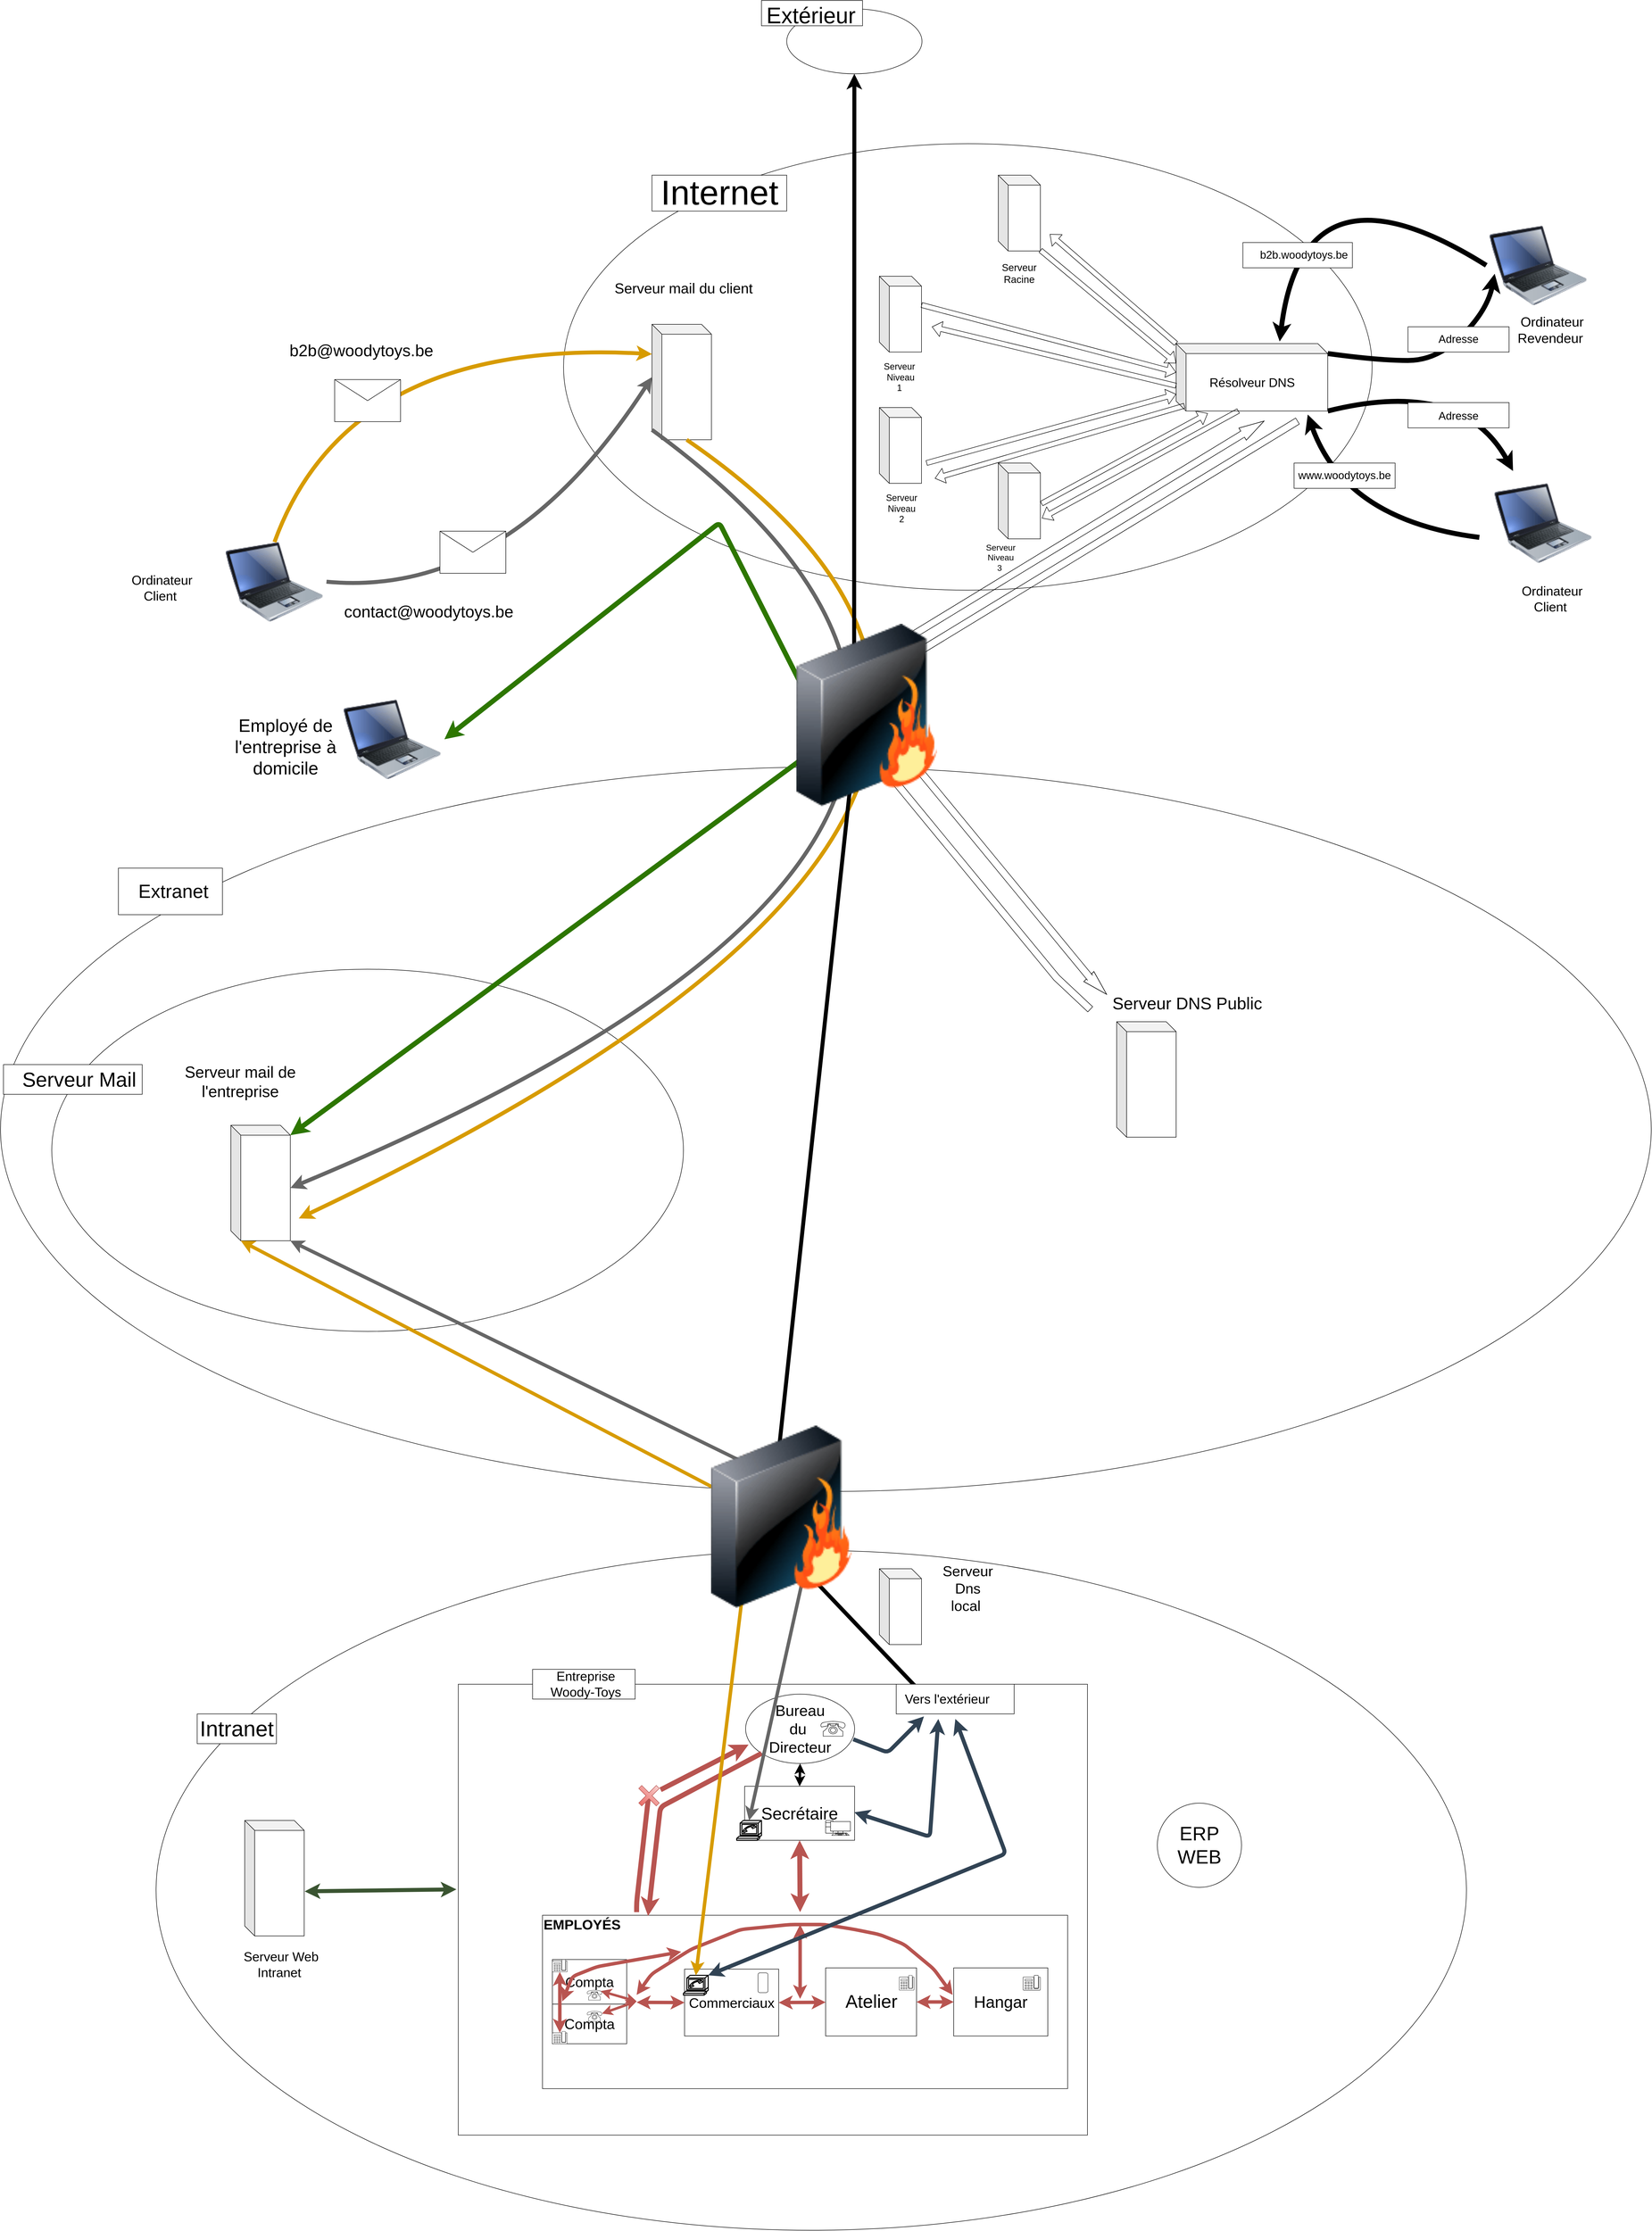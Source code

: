<mxfile version="14.4.4" type="github">
  <diagram name="Page-1" id="80d4a630-b321-0f5e-ff81-c5a36ef4752d">
    <mxGraphModel dx="5496" dy="5628" grid="1" gridSize="17" guides="1" tooltips="1" connect="1" arrows="1" fold="1" page="1" pageScale="1" pageWidth="1100" pageHeight="850" math="0" shadow="0">
      <root>
        <mxCell id="0" />
        <mxCell id="1" parent="0" />
        <mxCell id="dPndn5x-7IHW9XEnxx4q-168" value="" style="ellipse;whiteSpace=wrap;html=1;rounded=0;sketch=0;" vertex="1" parent="1">
          <mxGeometry x="1037" y="-3281" width="273" height="131" as="geometry" />
        </mxCell>
        <mxCell id="dPndn5x-7IHW9XEnxx4q-171" value="" style="rounded=0;whiteSpace=wrap;html=1;sketch=0;" vertex="1" parent="1">
          <mxGeometry x="986" y="-3298" width="204" height="51" as="geometry" />
        </mxCell>
        <mxCell id="dPndn5x-7IHW9XEnxx4q-120" value="" style="ellipse;whiteSpace=wrap;html=1;rounded=0;sketch=0;" vertex="1" parent="1">
          <mxGeometry x="586.5" y="-3009" width="1632" height="901" as="geometry" />
        </mxCell>
        <mxCell id="dPndn5x-7IHW9XEnxx4q-157" value="" style="rounded=0;whiteSpace=wrap;html=1;sketch=0;" vertex="1" parent="1">
          <mxGeometry x="765" y="-2945.5" width="272" height="72.5" as="geometry" />
        </mxCell>
        <mxCell id="dPndn5x-7IHW9XEnxx4q-134" value="" style="ellipse;whiteSpace=wrap;html=1;rounded=0;sketch=0;" vertex="1" parent="1">
          <mxGeometry x="-550" y="-1751" width="3332" height="1462" as="geometry" />
        </mxCell>
        <mxCell id="24l3vRYm9YXjc25Ay6zQ-80" value="" style="ellipse;whiteSpace=wrap;html=1;" parent="1" vertex="1">
          <mxGeometry x="-236" y="-170" width="2645" height="1372" as="geometry" />
        </mxCell>
        <mxCell id="dPndn5x-7IHW9XEnxx4q-110" value="" style="ellipse;whiteSpace=wrap;html=1;rounded=0;sketch=0;" vertex="1" parent="1">
          <mxGeometry x="-446.5" y="-1343" width="1275" height="731" as="geometry" />
        </mxCell>
        <mxCell id="dPndn5x-7IHW9XEnxx4q-6" value="" style="rounded=0;whiteSpace=wrap;html=1;" vertex="1" parent="1">
          <mxGeometry x="374" y="100" width="1270" height="910" as="geometry" />
        </mxCell>
        <mxCell id="24l3vRYm9YXjc25Ay6zQ-81" value="&lt;font style=&quot;font-size: 31px&quot;&gt;Bureau&lt;br&gt;du&amp;nbsp;&lt;br&gt;Directeur&lt;br&gt;&lt;/font&gt;" style="ellipse;whiteSpace=wrap;html=1;" parent="1" vertex="1">
          <mxGeometry x="954" y="120" width="220" height="140" as="geometry" />
        </mxCell>
        <mxCell id="24l3vRYm9YXjc25Ay6zQ-82" value="&lt;font style=&quot;font-size: 34px&quot;&gt;Secrétaire&lt;/font&gt;" style="rounded=0;whiteSpace=wrap;html=1;" parent="1" vertex="1">
          <mxGeometry x="952" y="306" width="222" height="109" as="geometry" />
        </mxCell>
        <mxCell id="24l3vRYm9YXjc25Ay6zQ-83" value="" style="verticalAlign=top;verticalLabelPosition=bottom;labelPosition=center;align=center;html=1;outlineConnect=0;gradientDirection=north;strokeWidth=2;shape=mxgraph.networks.pc;" parent="1" vertex="1">
          <mxGeometry x="1115.5" y="375" width="50" height="30" as="geometry" />
        </mxCell>
        <mxCell id="24l3vRYm9YXjc25Ay6zQ-84" value="" style="shape=mxgraph.cisco.modems_and_phones.softphone;html=1;pointerEvents=1;dashed=0;strokeWidth=2;verticalLabelPosition=bottom;verticalAlign=top;align=center;outlineConnect=0;" parent="1" vertex="1">
          <mxGeometry x="936" y="375" width="50" height="40" as="geometry" />
        </mxCell>
        <mxCell id="24l3vRYm9YXjc25Ay6zQ-85" value="" style="verticalAlign=top;verticalLabelPosition=bottom;labelPosition=center;align=center;html=1;outlineConnect=0;gradientDirection=north;strokeWidth=2;shape=mxgraph.networks.phone_1;" parent="1" vertex="1">
          <mxGeometry x="1105.5" y="175" width="50" height="30" as="geometry" />
        </mxCell>
        <mxCell id="24l3vRYm9YXjc25Ay6zQ-86" value="" style="endArrow=classic;startArrow=classic;html=1;entryX=0.5;entryY=1;entryDx=0;entryDy=0;exitX=0.5;exitY=0;exitDx=0;exitDy=0;strokeWidth=5;" parent="1" source="24l3vRYm9YXjc25Ay6zQ-82" target="24l3vRYm9YXjc25Ay6zQ-81" edge="1">
          <mxGeometry width="50" height="50" relative="1" as="geometry">
            <mxPoint x="1020.75" y="315" as="sourcePoint" />
            <mxPoint x="1070.75" y="265" as="targetPoint" />
          </mxGeometry>
        </mxCell>
        <mxCell id="24l3vRYm9YXjc25Ay6zQ-87" value="" style="rounded=0;whiteSpace=wrap;html=1;" parent="1" vertex="1">
          <mxGeometry x="544" y="566.25" width="1060" height="350" as="geometry" />
        </mxCell>
        <mxCell id="24l3vRYm9YXjc25Ay6zQ-88" value="&lt;font style=&quot;font-size: 28px&quot;&gt;Compta&lt;/font&gt;" style="rounded=0;whiteSpace=wrap;html=1;" parent="1" vertex="1">
          <mxGeometry x="564" y="655.63" width="150" height="90" as="geometry" />
        </mxCell>
        <mxCell id="24l3vRYm9YXjc25Ay6zQ-89" value="&lt;font style=&quot;font-size: 29px&quot;&gt;Compta&lt;/font&gt;" style="rounded=0;whiteSpace=wrap;html=1;" parent="1" vertex="1">
          <mxGeometry x="564" y="745.63" width="150" height="80" as="geometry" />
        </mxCell>
        <mxCell id="24l3vRYm9YXjc25Ay6zQ-90" value="&lt;font style=&quot;font-size: 28px&quot;&gt;Commerciaux&lt;/font&gt;" style="rounded=0;whiteSpace=wrap;html=1;" parent="1" vertex="1">
          <mxGeometry x="830.75" y="675" width="190" height="135" as="geometry" />
        </mxCell>
        <mxCell id="24l3vRYm9YXjc25Ay6zQ-91" value="" style="verticalAlign=top;verticalLabelPosition=bottom;labelPosition=center;align=center;html=1;outlineConnect=0;gradientDirection=north;strokeWidth=2;shape=mxgraph.networks.mobile;" parent="1" vertex="1">
          <mxGeometry x="979" y="682.5" width="20" height="40" as="geometry" />
        </mxCell>
        <mxCell id="24l3vRYm9YXjc25Ay6zQ-92" value="" style="verticalAlign=top;verticalLabelPosition=bottom;labelPosition=center;align=center;html=1;outlineConnect=0;gradientDirection=north;strokeWidth=2;shape=mxgraph.networks.phone_2;" parent="1" vertex="1">
          <mxGeometry x="564" y="800.63" width="30" height="25" as="geometry" />
        </mxCell>
        <mxCell id="24l3vRYm9YXjc25Ay6zQ-93" value="" style="verticalAlign=top;verticalLabelPosition=bottom;labelPosition=center;align=center;html=1;outlineConnect=0;gradientDirection=north;strokeWidth=2;shape=mxgraph.networks.phone_2;" parent="1" vertex="1">
          <mxGeometry x="564" y="655.63" width="30" height="25" as="geometry" />
        </mxCell>
        <mxCell id="24l3vRYm9YXjc25Ay6zQ-94" value="" style="verticalAlign=top;verticalLabelPosition=bottom;labelPosition=center;align=center;html=1;outlineConnect=0;gradientDirection=north;strokeWidth=2;shape=mxgraph.networks.phone_1;" parent="1" vertex="1">
          <mxGeometry x="634" y="760" width="30" height="20" as="geometry" />
        </mxCell>
        <mxCell id="24l3vRYm9YXjc25Ay6zQ-95" value="" style="verticalAlign=top;verticalLabelPosition=bottom;labelPosition=center;align=center;html=1;outlineConnect=0;gradientDirection=north;strokeWidth=2;shape=mxgraph.networks.phone_1;" parent="1" vertex="1">
          <mxGeometry x="634" y="717.5" width="30" height="20" as="geometry" />
        </mxCell>
        <mxCell id="24l3vRYm9YXjc25Ay6zQ-96" value="&lt;font style=&quot;font-size: 37px&quot;&gt;Atelier&lt;/font&gt;" style="rounded=0;whiteSpace=wrap;html=1;" parent="1" vertex="1">
          <mxGeometry x="1115.5" y="672.5" width="183.5" height="137.5" as="geometry" />
        </mxCell>
        <mxCell id="24l3vRYm9YXjc25Ay6zQ-97" value="" style="verticalAlign=top;verticalLabelPosition=bottom;labelPosition=center;align=center;html=1;outlineConnect=0;gradientDirection=north;strokeWidth=2;shape=mxgraph.networks.phone_2;" parent="1" vertex="1">
          <mxGeometry x="1264" y="687.5" width="30" height="30" as="geometry" />
        </mxCell>
        <mxCell id="24l3vRYm9YXjc25Ay6zQ-98" value="&lt;font style=&quot;font-size: 33px&quot;&gt;Hangar&lt;/font&gt;" style="rounded=0;whiteSpace=wrap;html=1;" parent="1" vertex="1">
          <mxGeometry x="1374" y="672.5" width="190" height="137.5" as="geometry" />
        </mxCell>
        <mxCell id="24l3vRYm9YXjc25Ay6zQ-99" value="" style="verticalAlign=top;verticalLabelPosition=bottom;labelPosition=center;align=center;html=1;outlineConnect=0;gradientDirection=north;strokeWidth=2;shape=mxgraph.networks.phone_2;" parent="1" vertex="1">
          <mxGeometry x="1514" y="687.5" width="35" height="30" as="geometry" />
        </mxCell>
        <mxCell id="24l3vRYm9YXjc25Ay6zQ-100" value="&lt;font style=&quot;font-size: 28px&quot;&gt;&lt;b&gt;EMPLOYÉS&lt;/b&gt;&lt;/font&gt;" style="text;html=1;strokeColor=none;fillColor=none;align=center;verticalAlign=middle;whiteSpace=wrap;rounded=0;" parent="1" vertex="1">
          <mxGeometry x="604" y="575" width="40" height="20" as="geometry" />
        </mxCell>
        <mxCell id="24l3vRYm9YXjc25Ay6zQ-102" value="" style="endArrow=classic;startArrow=classic;html=1;strokeWidth=7;gradientColor=#ea6b66;fillColor=#f8cecc;strokeColor=#b85450;" parent="1" target="24l3vRYm9YXjc25Ay6zQ-96" edge="1">
          <mxGeometry width="50" height="50" relative="1" as="geometry">
            <mxPoint x="1020.75" y="742.5" as="sourcePoint" />
            <mxPoint x="1070.75" y="692.5" as="targetPoint" />
          </mxGeometry>
        </mxCell>
        <mxCell id="24l3vRYm9YXjc25Ay6zQ-103" value="" style="endArrow=classic;startArrow=classic;html=1;entryX=-0.011;entryY=0.396;entryDx=0;entryDy=0;entryPerimeter=0;strokeWidth=7;gradientColor=#ea6b66;fillColor=#f8cecc;strokeColor=#b85450;" parent="1" target="24l3vRYm9YXjc25Ay6zQ-98" edge="1">
          <mxGeometry width="50" height="50" relative="1" as="geometry">
            <mxPoint x="734" y="727" as="sourcePoint" />
            <mxPoint x="1144" y="565" as="targetPoint" />
            <Array as="points">
              <mxPoint x="764" y="685" />
              <mxPoint x="844" y="635" />
              <mxPoint x="944" y="595" />
              <mxPoint x="1044" y="585" />
              <mxPoint x="1114" y="585" />
              <mxPoint x="1174" y="595" />
              <mxPoint x="1224" y="605" />
              <mxPoint x="1274" y="625" />
              <mxPoint x="1334" y="675" />
            </Array>
          </mxGeometry>
        </mxCell>
        <mxCell id="24l3vRYm9YXjc25Ay6zQ-104" value="" style="endArrow=classic;startArrow=classic;html=1;exitX=1;exitY=0.5;exitDx=0;exitDy=0;entryX=0;entryY=0.5;entryDx=0;entryDy=0;strokeWidth=7;gradientColor=#ea6b66;fillColor=#f8cecc;strokeColor=#b85450;" parent="1" source="24l3vRYm9YXjc25Ay6zQ-96" target="24l3vRYm9YXjc25Ay6zQ-98" edge="1">
          <mxGeometry width="50" height="50" relative="1" as="geometry">
            <mxPoint x="1304" y="405" as="sourcePoint" />
            <mxPoint x="1398.75" y="404.365" as="targetPoint" />
          </mxGeometry>
        </mxCell>
        <mxCell id="24l3vRYm9YXjc25Ay6zQ-105" value="" style="endArrow=classic;startArrow=classic;html=1;strokeWidth=7;gradientColor=#ea6b66;fillColor=#f8cecc;strokeColor=#b85450;" parent="1" edge="1">
          <mxGeometry width="50" height="50" relative="1" as="geometry">
            <mxPoint x="1064.0" y="735" as="sourcePoint" />
            <mxPoint x="1064.0" y="585" as="targetPoint" />
            <Array as="points">
              <mxPoint x="1064" y="665" />
            </Array>
          </mxGeometry>
        </mxCell>
        <mxCell id="24l3vRYm9YXjc25Ay6zQ-106" value="" style="endArrow=classic;startArrow=classic;html=1;entryX=0;entryY=0.5;entryDx=0;entryDy=0;strokeWidth=7;gradientColor=#ea6b66;fillColor=#f8cecc;strokeColor=#b85450;" parent="1" target="24l3vRYm9YXjc25Ay6zQ-90" edge="1">
          <mxGeometry width="50" height="50" relative="1" as="geometry">
            <mxPoint x="734" y="742" as="sourcePoint" />
            <mxPoint x="1144" y="575" as="targetPoint" />
          </mxGeometry>
        </mxCell>
        <mxCell id="24l3vRYm9YXjc25Ay6zQ-117" value="" style="endArrow=classic;html=1;strokeWidth=10;exitX=0;exitY=1;exitDx=0;exitDy=0;entryX=0.201;entryY=0.004;entryDx=0;entryDy=0;gradientColor=#ea6b66;fillColor=#f8cecc;strokeColor=#b85450;entryPerimeter=0;" parent="1" source="24l3vRYm9YXjc25Ay6zQ-81" target="24l3vRYm9YXjc25Ay6zQ-87" edge="1">
          <mxGeometry width="50" height="50" relative="1" as="geometry">
            <mxPoint x="1784" y="650" as="sourcePoint" />
            <mxPoint x="1834" y="600" as="targetPoint" />
            <Array as="points">
              <mxPoint x="782" y="348" />
            </Array>
          </mxGeometry>
        </mxCell>
        <mxCell id="24l3vRYm9YXjc25Ay6zQ-118" value="" style="endArrow=classic;html=1;strokeWidth=10;entryX=0.027;entryY=0.728;entryDx=0;entryDy=0;entryPerimeter=0;gradientColor=#ea6b66;fillColor=#f8cecc;strokeColor=#b85450;" parent="1" source="24l3vRYm9YXjc25Ay6zQ-119" target="24l3vRYm9YXjc25Ay6zQ-81" edge="1">
          <mxGeometry width="50" height="50" relative="1" as="geometry">
            <mxPoint x="764" y="568" as="sourcePoint" />
            <mxPoint x="1834" y="600" as="targetPoint" />
            <Array as="points" />
          </mxGeometry>
        </mxCell>
        <mxCell id="24l3vRYm9YXjc25Ay6zQ-126" value="" style="endArrow=classic;startArrow=classic;html=1;strokeWidth=7;exitX=0.5;exitY=0.11;exitDx=0;exitDy=0;exitPerimeter=0;entryX=0.5;entryY=1;entryDx=0;entryDy=0;entryPerimeter=0;gradientColor=#ea6b66;fillColor=#f8cecc;strokeColor=#b85450;" parent="1" source="24l3vRYm9YXjc25Ay6zQ-92" target="24l3vRYm9YXjc25Ay6zQ-93" edge="1">
          <mxGeometry width="50" height="50" relative="1" as="geometry">
            <mxPoint x="774" y="640" as="sourcePoint" />
            <mxPoint x="824" y="590" as="targetPoint" />
          </mxGeometry>
        </mxCell>
        <mxCell id="24l3vRYm9YXjc25Ay6zQ-130" value="" style="endArrow=classic;startArrow=classic;html=1;strokeWidth=5;exitX=0.92;exitY=0.09;exitDx=0;exitDy=0;exitPerimeter=0;gradientColor=#ea6b66;fillColor=#f8cecc;strokeColor=#b85450;" parent="1" source="24l3vRYm9YXjc25Ay6zQ-95" edge="1">
          <mxGeometry width="50" height="50" relative="1" as="geometry">
            <mxPoint x="694" y="740" as="sourcePoint" />
            <mxPoint x="734" y="740" as="targetPoint" />
          </mxGeometry>
        </mxCell>
        <mxCell id="24l3vRYm9YXjc25Ay6zQ-131" value="" style="endArrow=classic;startArrow=classic;html=1;strokeWidth=5;gradientColor=#ea6b66;fillColor=#f8cecc;strokeColor=#b85450;" parent="1" target="24l3vRYm9YXjc25Ay6zQ-94" edge="1">
          <mxGeometry width="50" height="50" relative="1" as="geometry">
            <mxPoint x="734" y="740" as="sourcePoint" />
            <mxPoint x="744" y="690" as="targetPoint" />
          </mxGeometry>
        </mxCell>
        <mxCell id="24l3vRYm9YXjc25Ay6zQ-139" value="&lt;font style=&quot;font-size: 39px&quot;&gt;ERP WEB&lt;/font&gt;" style="ellipse;whiteSpace=wrap;html=1;aspect=fixed;" parent="1" vertex="1">
          <mxGeometry x="1785" y="340" width="170" height="170" as="geometry" />
        </mxCell>
        <mxCell id="dPndn5x-7IHW9XEnxx4q-1" value="" style="rounded=0;whiteSpace=wrap;html=1;" vertex="1" parent="1">
          <mxGeometry x="-153" y="160" width="160" height="60" as="geometry" />
        </mxCell>
        <mxCell id="dPndn5x-7IHW9XEnxx4q-4" value="&lt;font style=&quot;font-size: 44px&quot;&gt;Intranet&lt;/font&gt;" style="text;html=1;strokeColor=none;fillColor=none;align=center;verticalAlign=middle;whiteSpace=wrap;rounded=0;" vertex="1" parent="1">
          <mxGeometry x="-108" y="177.5" width="70" height="25" as="geometry" />
        </mxCell>
        <mxCell id="dPndn5x-7IHW9XEnxx4q-7" value="" style="rounded=0;whiteSpace=wrap;html=1;" vertex="1" parent="1">
          <mxGeometry x="524" y="70" width="207" height="60" as="geometry" />
        </mxCell>
        <mxCell id="dPndn5x-7IHW9XEnxx4q-8" value="&lt;font style=&quot;font-size: 26px&quot;&gt;Entreprise Woody-Toys&lt;/font&gt;" style="text;html=1;strokeColor=none;fillColor=none;align=center;verticalAlign=middle;whiteSpace=wrap;rounded=0;" vertex="1" parent="1">
          <mxGeometry x="549" y="90" width="165" height="20" as="geometry" />
        </mxCell>
        <mxCell id="dPndn5x-7IHW9XEnxx4q-9" value="" style="endArrow=classic;startArrow=classic;html=1;strokeWidth=7;gradientColor=#ea6b66;fillColor=#f8cecc;strokeColor=#b85450;" edge="1" parent="1">
          <mxGeometry width="50" height="50" relative="1" as="geometry">
            <mxPoint x="584" y="740" as="sourcePoint" />
            <mxPoint x="824" y="640" as="targetPoint" />
            <Array as="points">
              <mxPoint x="604" y="690" />
              <mxPoint x="654" y="670" />
            </Array>
          </mxGeometry>
        </mxCell>
        <mxCell id="dPndn5x-7IHW9XEnxx4q-16" value="" style="endArrow=none;html=1;strokeWidth=10;entryX=0;entryY=0;entryDx=20;entryDy=20;entryPerimeter=0;gradientColor=#ea6b66;fillColor=#f8cecc;strokeColor=#b85450;" edge="1" parent="1" target="24l3vRYm9YXjc25Ay6zQ-119">
          <mxGeometry width="50" height="50" relative="1" as="geometry">
            <mxPoint x="734" y="560" as="sourcePoint" />
            <mxPoint x="764" y="510" as="targetPoint" />
            <Array as="points">
              <mxPoint x="734" y="540" />
            </Array>
          </mxGeometry>
        </mxCell>
        <mxCell id="24l3vRYm9YXjc25Ay6zQ-119" value="" style="shape=cross;whiteSpace=wrap;html=1;rotation=45;size=0.17;gradientColor=#ea6b66;fillColor=#f8cecc;strokeColor=#b85450;" parent="1" vertex="1">
          <mxGeometry x="734" y="300" width="50" height="50" as="geometry" />
        </mxCell>
        <mxCell id="dPndn5x-7IHW9XEnxx4q-18" value="" style="endArrow=classic;startArrow=classic;html=1;strokeWidth=10;exitX=0.5;exitY=1;exitDx=0;exitDy=0;gradientColor=#ea6b66;fillColor=#f8cecc;strokeColor=#b85450;" edge="1" parent="1" source="24l3vRYm9YXjc25Ay6zQ-82">
          <mxGeometry width="50" height="50" relative="1" as="geometry">
            <mxPoint x="1264" y="430" as="sourcePoint" />
            <mxPoint x="1064" y="560" as="targetPoint" />
          </mxGeometry>
        </mxCell>
        <mxCell id="dPndn5x-7IHW9XEnxx4q-31" value="" style="image;html=1;image=img/lib/clip_art/computers/Laptop_128x128.png" vertex="1" parent="1">
          <mxGeometry x="2449" y="-2843.5" width="210" height="160" as="geometry" />
        </mxCell>
        <mxCell id="dPndn5x-7IHW9XEnxx4q-33" value="" style="image;html=1;image=img/lib/clip_art/computers/Laptop_128x128.png" vertex="1" parent="1">
          <mxGeometry x="2459" y="-2323.5" width="210" height="160" as="geometry" />
        </mxCell>
        <mxCell id="dPndn5x-7IHW9XEnxx4q-34" value="&lt;font style=&quot;font-size: 26px&quot;&gt;Ordinateur Client&amp;nbsp;&lt;/font&gt;" style="text;html=1;strokeColor=none;fillColor=none;align=center;verticalAlign=middle;whiteSpace=wrap;rounded=0;" vertex="1" parent="1">
          <mxGeometry x="2517" y="-2135" width="130" height="90" as="geometry" />
        </mxCell>
        <mxCell id="dPndn5x-7IHW9XEnxx4q-35" value="&lt;font style=&quot;font-size: 27px&quot;&gt;Ordinateur Revendeur&amp;nbsp;&lt;/font&gt;" style="text;html=1;strokeColor=none;fillColor=none;align=center;verticalAlign=middle;whiteSpace=wrap;rounded=0;" vertex="1" parent="1">
          <mxGeometry x="2495" y="-2678.5" width="174" height="90" as="geometry" />
        </mxCell>
        <mxCell id="dPndn5x-7IHW9XEnxx4q-37" value="" style="shape=cube;whiteSpace=wrap;html=1;boundedLbl=1;backgroundOutline=1;darkOpacity=0.05;darkOpacity2=0.1;" vertex="1" parent="1">
          <mxGeometry x="1464" y="-2945.5" width="85" height="153" as="geometry" />
        </mxCell>
        <mxCell id="dPndn5x-7IHW9XEnxx4q-38" value="" style="shape=cube;whiteSpace=wrap;html=1;boundedLbl=1;backgroundOutline=1;darkOpacity=0.05;darkOpacity2=0.1;" vertex="1" parent="1">
          <mxGeometry x="1823" y="-2605.5" width="306" height="136" as="geometry" />
        </mxCell>
        <mxCell id="dPndn5x-7IHW9XEnxx4q-39" value="&lt;font style=&quot;font-size: 25px&quot;&gt;Résolveur DNS&lt;/font&gt;" style="text;html=1;strokeColor=none;fillColor=none;align=center;verticalAlign=middle;whiteSpace=wrap;rounded=0;" vertex="1" parent="1">
          <mxGeometry x="1882.5" y="-2553.5" width="187" height="51" as="geometry" />
        </mxCell>
        <mxCell id="dPndn5x-7IHW9XEnxx4q-40" value="&lt;font style=&quot;font-size: 20px&quot;&gt;Serveur&amp;nbsp; Racine&amp;nbsp;&lt;/font&gt;" style="text;html=1;strokeColor=none;fillColor=none;align=center;verticalAlign=middle;whiteSpace=wrap;rounded=0;rotation=0;" vertex="1" parent="1">
          <mxGeometry x="1489" y="-2758.5" width="40" height="20" as="geometry" />
        </mxCell>
        <mxCell id="dPndn5x-7IHW9XEnxx4q-41" value="" style="curved=1;endArrow=classic;html=1;strokeWidth=10;entryX=0.683;entryY=-0.032;entryDx=0;entryDy=0;entryPerimeter=0;exitX=0;exitY=0.5;exitDx=0;exitDy=0;" edge="1" parent="1" source="dPndn5x-7IHW9XEnxx4q-31" target="dPndn5x-7IHW9XEnxx4q-38">
          <mxGeometry width="50" height="50" relative="1" as="geometry">
            <mxPoint x="2103" y="-2748.5" as="sourcePoint" />
            <mxPoint x="2060" y="-2537.5" as="targetPoint" />
            <Array as="points">
              <mxPoint x="2078" y="-2996.5" />
            </Array>
          </mxGeometry>
        </mxCell>
        <mxCell id="dPndn5x-7IHW9XEnxx4q-42" value="" style="curved=1;endArrow=classic;html=1;strokeWidth=10;entryX=0.868;entryY=1.052;entryDx=0;entryDy=0;entryPerimeter=0;" edge="1" parent="1" target="dPndn5x-7IHW9XEnxx4q-38">
          <mxGeometry width="50" height="50" relative="1" as="geometry">
            <mxPoint x="2435" y="-2214.5" as="sourcePoint" />
            <mxPoint x="2051.998" y="-2321.852" as="targetPoint" />
            <Array as="points">
              <mxPoint x="2163" y="-2248.5" />
            </Array>
          </mxGeometry>
        </mxCell>
        <mxCell id="dPndn5x-7IHW9XEnxx4q-43" value="" style="rounded=0;whiteSpace=wrap;html=1;" vertex="1" parent="1">
          <mxGeometry x="2061" y="-2364.5" width="204" height="51" as="geometry" />
        </mxCell>
        <mxCell id="dPndn5x-7IHW9XEnxx4q-46" value="&lt;font style=&quot;font-size: 22px&quot;&gt;www.woodytoys.be&lt;/font&gt;" style="text;html=1;strokeColor=none;fillColor=none;align=center;verticalAlign=middle;whiteSpace=wrap;rounded=0;" vertex="1" parent="1">
          <mxGeometry x="2147.25" y="-2349" width="31.5" height="20" as="geometry" />
        </mxCell>
        <mxCell id="dPndn5x-7IHW9XEnxx4q-53" value="" style="rounded=0;whiteSpace=wrap;html=1;" vertex="1" parent="1">
          <mxGeometry x="1957.75" y="-2809.5" width="221" height="51" as="geometry" />
        </mxCell>
        <mxCell id="dPndn5x-7IHW9XEnxx4q-55" value="&lt;font style=&quot;font-size: 22px&quot;&gt;b2b.woodytoys.be&lt;/font&gt;" style="text;html=1;strokeColor=none;fillColor=none;align=center;verticalAlign=middle;whiteSpace=wrap;rounded=0;sketch=0;" vertex="1" parent="1">
          <mxGeometry x="2061" y="-2794" width="40" height="20" as="geometry" />
        </mxCell>
        <mxCell id="dPndn5x-7IHW9XEnxx4q-59" value="" style="shape=cube;whiteSpace=wrap;html=1;boundedLbl=1;backgroundOutline=1;darkOpacity=0.05;darkOpacity2=0.1;" vertex="1" parent="1">
          <mxGeometry x="1224" y="-2741.5" width="85" height="153" as="geometry" />
        </mxCell>
        <mxCell id="dPndn5x-7IHW9XEnxx4q-61" value="" style="shape=cube;whiteSpace=wrap;html=1;boundedLbl=1;backgroundOutline=1;darkOpacity=0.05;darkOpacity2=0.1;" vertex="1" parent="1">
          <mxGeometry x="1224" y="-2476.5" width="85" height="153" as="geometry" />
        </mxCell>
        <mxCell id="dPndn5x-7IHW9XEnxx4q-62" value="" style="shape=cube;whiteSpace=wrap;html=1;boundedLbl=1;backgroundOutline=1;darkOpacity=0.05;darkOpacity2=0.1;" vertex="1" parent="1">
          <mxGeometry x="1464" y="-2364.5" width="85" height="153" as="geometry" />
        </mxCell>
        <mxCell id="dPndn5x-7IHW9XEnxx4q-65" value="&lt;font style=&quot;font-size: 18px&quot;&gt;Serveur&amp;nbsp; Niveau 1&amp;nbsp;&lt;/font&gt;" style="text;html=1;strokeColor=none;fillColor=none;align=center;verticalAlign=middle;whiteSpace=wrap;rounded=0;sketch=0;" vertex="1" parent="1">
          <mxGeometry x="1246.5" y="-2547.5" width="40" height="20" as="geometry" />
        </mxCell>
        <mxCell id="dPndn5x-7IHW9XEnxx4q-66" value="&lt;font style=&quot;font-size: 18px&quot;&gt;Serveur Niveau 2&lt;/font&gt;" style="text;html=1;strokeColor=none;fillColor=none;align=center;verticalAlign=middle;whiteSpace=wrap;rounded=0;sketch=0;" vertex="1" parent="1">
          <mxGeometry x="1249" y="-2282.5" width="40" height="20" as="geometry" />
        </mxCell>
        <mxCell id="dPndn5x-7IHW9XEnxx4q-67" value="&lt;font style=&quot;font-size: 17px&quot;&gt;Serveur Niveau 3&amp;nbsp;&lt;/font&gt;" style="text;html=1;strokeColor=none;fillColor=none;align=center;verticalAlign=middle;whiteSpace=wrap;rounded=0;sketch=0;" vertex="1" parent="1">
          <mxGeometry x="1449" y="-2183.5" width="40" height="20" as="geometry" />
        </mxCell>
        <mxCell id="dPndn5x-7IHW9XEnxx4q-68" value="" style="shape=flexArrow;endArrow=classic;html=1;exitX=0;exitY=0;exitDx=0;exitDy=0;exitPerimeter=0;" edge="1" parent="1" source="dPndn5x-7IHW9XEnxx4q-38">
          <mxGeometry width="50" height="50" relative="1" as="geometry">
            <mxPoint x="1670" y="-2691.5" as="sourcePoint" />
            <mxPoint x="1568" y="-2826.5" as="targetPoint" />
            <Array as="points" />
          </mxGeometry>
        </mxCell>
        <mxCell id="dPndn5x-7IHW9XEnxx4q-69" value="" style="shape=flexArrow;endArrow=classic;html=1;exitX=0;exitY=0;exitDx=0;exitDy=0;exitPerimeter=0;" edge="1" parent="1">
          <mxGeometry width="50" height="50" relative="1" as="geometry">
            <mxPoint x="1549" y="-2793.997" as="sourcePoint" />
            <mxPoint x="1823" y="-2565.88" as="targetPoint" />
            <Array as="points" />
          </mxGeometry>
        </mxCell>
        <mxCell id="dPndn5x-7IHW9XEnxx4q-70" value="" style="shape=flexArrow;endArrow=classic;html=1;entryX=0.209;entryY=1.034;entryDx=0;entryDy=0;entryPerimeter=0;" edge="1" parent="1" target="dPndn5x-7IHW9XEnxx4q-38">
          <mxGeometry width="50" height="50" relative="1" as="geometry">
            <mxPoint x="1551" y="-2282.5" as="sourcePoint" />
            <mxPoint x="1618" y="-2349" as="targetPoint" />
          </mxGeometry>
        </mxCell>
        <mxCell id="dPndn5x-7IHW9XEnxx4q-71" value="" style="shape=flexArrow;endArrow=classic;html=1;entryX=1.035;entryY=0.728;entryDx=0;entryDy=0;entryPerimeter=0;exitX=0.411;exitY=0.998;exitDx=0;exitDy=0;exitPerimeter=0;" edge="1" parent="1" source="dPndn5x-7IHW9XEnxx4q-38" target="dPndn5x-7IHW9XEnxx4q-62">
          <mxGeometry width="50" height="50" relative="1" as="geometry">
            <mxPoint x="1860" y="-2452.5" as="sourcePoint" />
            <mxPoint x="1568" y="-2281.5" as="targetPoint" />
          </mxGeometry>
        </mxCell>
        <mxCell id="dPndn5x-7IHW9XEnxx4q-72" value="" style="shape=flexArrow;endArrow=classic;html=1;" edge="1" parent="1">
          <mxGeometry width="50" height="50" relative="1" as="geometry">
            <mxPoint x="1319" y="-2364.5" as="sourcePoint" />
            <mxPoint x="1823" y="-2503.5" as="targetPoint" />
          </mxGeometry>
        </mxCell>
        <mxCell id="dPndn5x-7IHW9XEnxx4q-73" value="" style="shape=flexArrow;endArrow=classic;html=1;" edge="1" parent="1">
          <mxGeometry width="50" height="50" relative="1" as="geometry">
            <mxPoint x="1840" y="-2480.212" as="sourcePoint" />
            <mxPoint x="1336" y="-2333.5" as="targetPoint" />
          </mxGeometry>
        </mxCell>
        <mxCell id="dPndn5x-7IHW9XEnxx4q-74" value="" style="shape=flexArrow;endArrow=classic;html=1;entryX=0;entryY=0;entryDx=0;entryDy=58;entryPerimeter=0;" edge="1" parent="1" target="dPndn5x-7IHW9XEnxx4q-38">
          <mxGeometry width="50" height="50" relative="1" as="geometry">
            <mxPoint x="1309" y="-2683.5" as="sourcePoint" />
            <mxPoint x="1359" y="-2733.5" as="targetPoint" />
          </mxGeometry>
        </mxCell>
        <mxCell id="dPndn5x-7IHW9XEnxx4q-75" value="" style="shape=flexArrow;endArrow=classic;html=1;" edge="1" parent="1">
          <mxGeometry width="50" height="50" relative="1" as="geometry">
            <mxPoint x="1823" y="-2520.5" as="sourcePoint" />
            <mxPoint x="1330" y="-2639.5" as="targetPoint" />
          </mxGeometry>
        </mxCell>
        <mxCell id="dPndn5x-7IHW9XEnxx4q-76" value="" style="curved=1;endArrow=classic;html=1;strokeWidth=10;entryX=0.683;entryY=-0.032;entryDx=0;entryDy=0;entryPerimeter=0;exitX=0;exitY=0;exitDx=306;exitDy=20;exitPerimeter=0;" edge="1" parent="1" source="dPndn5x-7IHW9XEnxx4q-38">
          <mxGeometry width="50" height="50" relative="1" as="geometry">
            <mxPoint x="2048.998" y="-2592.852" as="sourcePoint" />
            <mxPoint x="2466" y="-2746.5" as="targetPoint" />
            <Array as="points">
              <mxPoint x="2231" y="-2571.5" />
              <mxPoint x="2350" y="-2571.5" />
              <mxPoint x="2452" y="-2673.5" />
            </Array>
          </mxGeometry>
        </mxCell>
        <mxCell id="dPndn5x-7IHW9XEnxx4q-77" value="" style="curved=1;endArrow=classic;html=1;strokeWidth=10;exitX=1;exitY=1;exitDx=0;exitDy=0;exitPerimeter=0;" edge="1" parent="1" source="dPndn5x-7IHW9XEnxx4q-38">
          <mxGeometry width="50" height="50" relative="1" as="geometry">
            <mxPoint x="2120" y="-2472.35" as="sourcePoint" />
            <mxPoint x="2503" y="-2348.5" as="targetPoint" />
            <Array as="points">
              <mxPoint x="2401" y="-2537.5" />
            </Array>
          </mxGeometry>
        </mxCell>
        <mxCell id="dPndn5x-7IHW9XEnxx4q-81" value="" style="rounded=0;whiteSpace=wrap;html=1;" vertex="1" parent="1">
          <mxGeometry x="2291" y="-2486.5" width="204" height="51" as="geometry" />
        </mxCell>
        <mxCell id="dPndn5x-7IHW9XEnxx4q-83" value="" style="rounded=0;whiteSpace=wrap;html=1;" vertex="1" parent="1">
          <mxGeometry x="2291" y="-2639.5" width="204" height="51" as="geometry" />
        </mxCell>
        <mxCell id="dPndn5x-7IHW9XEnxx4q-85" value="&lt;span style=&quot;font-size: 22px&quot;&gt;Adresse&lt;/span&gt;" style="text;html=1;strokeColor=none;fillColor=none;align=center;verticalAlign=middle;whiteSpace=wrap;rounded=0;sketch=0;" vertex="1" parent="1">
          <mxGeometry x="2373" y="-2624" width="40" height="20" as="geometry" />
        </mxCell>
        <mxCell id="dPndn5x-7IHW9XEnxx4q-86" value="&lt;font style=&quot;font-size: 22px&quot;&gt;Adresse&lt;/font&gt;" style="text;html=1;strokeColor=none;fillColor=none;align=center;verticalAlign=middle;whiteSpace=wrap;rounded=0;sketch=0;" vertex="1" parent="1">
          <mxGeometry x="2373" y="-2469.5" width="40" height="20" as="geometry" />
        </mxCell>
        <mxCell id="dPndn5x-7IHW9XEnxx4q-91" value="" style="image;html=1;image=img/lib/clip_art/computers/Laptop_128x128.png" vertex="1" parent="1">
          <mxGeometry x="-102" y="-2205" width="210" height="160" as="geometry" />
        </mxCell>
        <mxCell id="dPndn5x-7IHW9XEnxx4q-93" value="" style="shape=cube;whiteSpace=wrap;html=1;boundedLbl=1;backgroundOutline=1;darkOpacity=0.05;darkOpacity2=0.1;rounded=0;sketch=0;" vertex="1" parent="1">
          <mxGeometry x="765" y="-2644.5" width="120" height="233" as="geometry" />
        </mxCell>
        <mxCell id="dPndn5x-7IHW9XEnxx4q-94" value="" style="curved=1;endArrow=classic;html=1;strokeWidth=8;gradientColor=#b3b3b3;fillColor=#f5f5f5;strokeColor=#666666;exitX=1;exitY=0.5;exitDx=0;exitDy=0;entryX=0;entryY=0;entryDx=0;entryDy=106.5;entryPerimeter=0;" edge="1" parent="1" source="dPndn5x-7IHW9XEnxx4q-91" target="dPndn5x-7IHW9XEnxx4q-93">
          <mxGeometry width="50" height="50" relative="1" as="geometry">
            <mxPoint x="-106.5" y="-553" as="sourcePoint" />
            <mxPoint x="471.5" y="-773" as="targetPoint" />
            <Array as="points">
              <mxPoint x="476" y="-2091" />
            </Array>
          </mxGeometry>
        </mxCell>
        <mxCell id="dPndn5x-7IHW9XEnxx4q-95" value="&lt;span style=&quot;font-size: 33px&quot;&gt;contact@woodytoys.be&lt;/span&gt;" style="text;html=1;strokeColor=none;fillColor=none;align=center;verticalAlign=middle;whiteSpace=wrap;rounded=0;sketch=0;" vertex="1" parent="1">
          <mxGeometry x="136" y="-2091" width="357" height="51" as="geometry" />
        </mxCell>
        <mxCell id="dPndn5x-7IHW9XEnxx4q-96" value="&lt;span style=&quot;font-size: 29px&quot;&gt;Serveur mail du client&amp;nbsp;&lt;br&gt;&lt;/span&gt;" style="text;html=1;strokeColor=none;fillColor=none;align=center;verticalAlign=middle;whiteSpace=wrap;rounded=0;sketch=0;rotation=0;" vertex="1" parent="1">
          <mxGeometry x="687" y="-2751.5" width="292" height="68" as="geometry" />
        </mxCell>
        <mxCell id="dPndn5x-7IHW9XEnxx4q-97" value="" style="shape=cube;whiteSpace=wrap;html=1;boundedLbl=1;backgroundOutline=1;darkOpacity=0.05;darkOpacity2=0.1;rounded=0;sketch=0;" vertex="1" parent="1">
          <mxGeometry x="-85" y="-1028" width="120" height="233" as="geometry" />
        </mxCell>
        <mxCell id="dPndn5x-7IHW9XEnxx4q-98" value="&lt;font style=&quot;font-size: 32px&quot;&gt;Serveur mail de l&#39;entreprise&lt;/font&gt;" style="text;html=1;strokeColor=none;fillColor=none;align=center;verticalAlign=middle;whiteSpace=wrap;rounded=0;sketch=0;" vertex="1" parent="1">
          <mxGeometry x="-236" y="-1150.5" width="340" height="68" as="geometry" />
        </mxCell>
        <mxCell id="dPndn5x-7IHW9XEnxx4q-99" value="" style="curved=1;endArrow=classic;html=1;strokeWidth=8;exitX=0;exitY=0;exitDx=0;exitDy=213;exitPerimeter=0;gradientColor=#b3b3b3;fillColor=#f5f5f5;strokeColor=#666666;entryX=0;entryY=0;entryDx=120;entryDy=126.5;entryPerimeter=0;" edge="1" parent="1" source="dPndn5x-7IHW9XEnxx4q-93" target="dPndn5x-7IHW9XEnxx4q-97">
          <mxGeometry width="50" height="50" relative="1" as="geometry">
            <mxPoint x="-106.5" y="-383" as="sourcePoint" />
            <mxPoint y="-1018" as="targetPoint" />
            <Array as="points">
              <mxPoint x="1836" y="-1649" />
            </Array>
          </mxGeometry>
        </mxCell>
        <mxCell id="dPndn5x-7IHW9XEnxx4q-104" value="" style="shape=mxgraph.cisco.modems_and_phones.softphone;html=1;pointerEvents=1;dashed=0;strokeWidth=2;verticalLabelPosition=bottom;verticalAlign=top;align=center;outlineConnect=0;" vertex="1" parent="1">
          <mxGeometry x="828.5" y="687.5" width="50" height="40" as="geometry" />
        </mxCell>
        <mxCell id="dPndn5x-7IHW9XEnxx4q-106" value="" style="curved=1;endArrow=classic;html=1;strokeWidth=8;gradientColor=#ffa500;fillColor=#ffcd28;strokeColor=#d79b00;entryX=0;entryY=0.258;entryDx=0;entryDy=0;entryPerimeter=0;exitX=0.5;exitY=0;exitDx=0;exitDy=0;" edge="1" parent="1" source="dPndn5x-7IHW9XEnxx4q-91" target="dPndn5x-7IHW9XEnxx4q-93">
          <mxGeometry width="50" height="50" relative="1" as="geometry">
            <mxPoint x="17" y="-2227" as="sourcePoint" />
            <mxPoint x="488.5" y="-756" as="targetPoint" />
            <Array as="points">
              <mxPoint x="153" y="-2618" />
            </Array>
          </mxGeometry>
        </mxCell>
        <mxCell id="dPndn5x-7IHW9XEnxx4q-108" value="&lt;span style=&quot;font-size: 33px&quot;&gt;b2b@woodytoys.be&lt;/span&gt;" style="text;html=1;strokeColor=none;fillColor=none;align=center;verticalAlign=middle;whiteSpace=wrap;rounded=0;sketch=0;" vertex="1" parent="1">
          <mxGeometry y="-2618" width="357" height="51" as="geometry" />
        </mxCell>
        <mxCell id="dPndn5x-7IHW9XEnxx4q-109" value="" style="curved=1;endArrow=classic;html=1;strokeWidth=8;exitX=0;exitY=0;exitDx=70;exitDy=233;exitPerimeter=0;entryX=1.142;entryY=0.807;entryDx=0;entryDy=0;entryPerimeter=0;gradientColor=#ffa500;fillColor=#ffcd28;strokeColor=#d79b00;" edge="1" parent="1" source="dPndn5x-7IHW9XEnxx4q-93" target="dPndn5x-7IHW9XEnxx4q-97">
          <mxGeometry width="50" height="50" relative="1" as="geometry">
            <mxPoint x="363.5" y="-730" as="sourcePoint" />
            <mxPoint x="-116.98" y="-567.095" as="targetPoint" />
            <Array as="points">
              <mxPoint x="1870" y="-1700" />
            </Array>
          </mxGeometry>
        </mxCell>
        <mxCell id="dPndn5x-7IHW9XEnxx4q-112" value="" style="rounded=0;whiteSpace=wrap;html=1;sketch=0;" vertex="1" parent="1">
          <mxGeometry x="-544" y="-1150.5" width="280" height="60" as="geometry" />
        </mxCell>
        <mxCell id="dPndn5x-7IHW9XEnxx4q-113" value="&lt;font style=&quot;font-size: 41px&quot;&gt;Serveur Mail&lt;/font&gt;" style="text;html=1;strokeColor=none;fillColor=none;align=center;verticalAlign=middle;whiteSpace=wrap;rounded=0;sketch=0;" vertex="1" parent="1">
          <mxGeometry x="-510" y="-1130.5" width="238" height="20" as="geometry" />
        </mxCell>
        <mxCell id="dPndn5x-7IHW9XEnxx4q-114" value="" style="image;html=1;image=img/lib/clip_art/computers/Laptop_128x128.png" vertex="1" parent="1">
          <mxGeometry x="136" y="-1887" width="210" height="160" as="geometry" />
        </mxCell>
        <mxCell id="dPndn5x-7IHW9XEnxx4q-115" value="&lt;font style=&quot;font-size: 36px&quot;&gt;Employé de l&#39;entreprise à domicile&lt;/font&gt;" style="text;html=1;strokeColor=none;fillColor=none;align=center;verticalAlign=middle;whiteSpace=wrap;rounded=0;sketch=0;" vertex="1" parent="1">
          <mxGeometry x="-136" y="-1802" width="323" height="20" as="geometry" />
        </mxCell>
        <mxCell id="dPndn5x-7IHW9XEnxx4q-121" value="&lt;span style=&quot;font-size: 70px&quot;&gt;Internet&lt;br&gt;&lt;br&gt;&lt;/span&gt;" style="text;html=1;strokeColor=none;fillColor=none;align=center;verticalAlign=middle;whiteSpace=wrap;rounded=0;sketch=0;" vertex="1" parent="1">
          <mxGeometry x="705.5" y="-2876.5" width="391" height="15" as="geometry" />
        </mxCell>
        <mxCell id="dPndn5x-7IHW9XEnxx4q-129" value="" style="shape=cube;whiteSpace=wrap;html=1;boundedLbl=1;backgroundOutline=1;darkOpacity=0.05;darkOpacity2=0.1;" vertex="1" parent="1">
          <mxGeometry x="1224" y="-133" width="85" height="153" as="geometry" />
        </mxCell>
        <mxCell id="dPndn5x-7IHW9XEnxx4q-130" value="&lt;font style=&quot;font-size: 29px&quot;&gt;Serveur Dns local&amp;nbsp;&lt;/font&gt;" style="text;html=1;strokeColor=none;fillColor=none;align=center;verticalAlign=middle;whiteSpace=wrap;rounded=0;sketch=0;" vertex="1" parent="1">
          <mxGeometry x="1343" y="-153" width="119" height="119" as="geometry" />
        </mxCell>
        <mxCell id="dPndn5x-7IHW9XEnxx4q-140" value="" style="rounded=0;whiteSpace=wrap;html=1;sketch=0;" vertex="1" parent="1">
          <mxGeometry x="-312" y="-1547" width="210" height="94" as="geometry" />
        </mxCell>
        <mxCell id="dPndn5x-7IHW9XEnxx4q-141" value="&lt;font style=&quot;font-size: 38px&quot;&gt;Extranet&lt;/font&gt;" style="text;html=1;strokeColor=none;fillColor=none;align=center;verticalAlign=middle;whiteSpace=wrap;rounded=0;sketch=0;" vertex="1" parent="1">
          <mxGeometry x="-221" y="-1566.5" width="40" height="133" as="geometry" />
        </mxCell>
        <mxCell id="dPndn5x-7IHW9XEnxx4q-142" value="" style="endArrow=classic;startArrow=classic;html=1;strokeWidth=7;exitX=1;exitY=1;exitDx=0;exitDy=0;exitPerimeter=0;entryX=0.5;entryY=0;entryDx=0;entryDy=0;fillColor=#f5f5f5;strokeColor=#666666;gradientColor=#b3b3b3;entryPerimeter=0;" edge="1" parent="1" source="dPndn5x-7IHW9XEnxx4q-97" target="24l3vRYm9YXjc25Ay6zQ-84">
          <mxGeometry width="50" height="50" relative="1" as="geometry">
            <mxPoint x="731" y="152" as="sourcePoint" />
            <mxPoint x="781" y="102" as="targetPoint" />
            <Array as="points">
              <mxPoint x="1105" y="-272" />
            </Array>
          </mxGeometry>
        </mxCell>
        <mxCell id="dPndn5x-7IHW9XEnxx4q-143" value="" style="endArrow=classic;startArrow=classic;html=1;strokeWidth=7;entryX=0.5;entryY=0;entryDx=0;entryDy=0;entryPerimeter=0;fillColor=#ffcd28;strokeColor=#d79b00;gradientColor=#ffa500;exitX=0;exitY=0;exitDx=20;exitDy=233;exitPerimeter=0;" edge="1" parent="1" source="dPndn5x-7IHW9XEnxx4q-97" target="dPndn5x-7IHW9XEnxx4q-104">
          <mxGeometry width="50" height="50" relative="1" as="geometry">
            <mxPoint x="748" y="16" as="sourcePoint" />
            <mxPoint x="798" y="-34" as="targetPoint" />
            <Array as="points">
              <mxPoint x="969" y="-255" />
            </Array>
          </mxGeometry>
        </mxCell>
        <mxCell id="dPndn5x-7IHW9XEnxx4q-107" value="" style="shape=message;html=1;whiteSpace=wrap;html=1;outlineConnect=0;rounded=0;sketch=0;" vertex="1" parent="1">
          <mxGeometry x="124.5" y="-2533" width="133" height="85" as="geometry" />
        </mxCell>
        <mxCell id="dPndn5x-7IHW9XEnxx4q-92" value="" style="shape=message;html=1;whiteSpace=wrap;html=1;outlineConnect=0;rounded=0;sketch=0;" vertex="1" parent="1">
          <mxGeometry x="337" y="-2227" width="133" height="85" as="geometry" />
        </mxCell>
        <mxCell id="dPndn5x-7IHW9XEnxx4q-151" value="" style="shape=cube;whiteSpace=wrap;html=1;boundedLbl=1;backgroundOutline=1;darkOpacity=0.05;darkOpacity2=0.1;rounded=0;sketch=0;" vertex="1" parent="1">
          <mxGeometry x="1703" y="-1237" width="120" height="233" as="geometry" />
        </mxCell>
        <mxCell id="dPndn5x-7IHW9XEnxx4q-153" value="&lt;font style=&quot;font-size: 34px&quot;&gt;Serveur DNS Public&lt;/font&gt;" style="text;html=1;strokeColor=none;fillColor=none;align=center;verticalAlign=middle;whiteSpace=wrap;rounded=0;sketch=0;" vertex="1" parent="1">
          <mxGeometry x="1650" y="-1300" width="391" height="51" as="geometry" />
        </mxCell>
        <mxCell id="dPndn5x-7IHW9XEnxx4q-155" value="" style="endArrow=classic;startArrow=classic;html=1;strokeWidth=10;fillColor=#60a917;strokeColor=#2D7600;exitX=0;exitY=0;exitDx=120;exitDy=20;exitPerimeter=0;entryX=1;entryY=0.5;entryDx=0;entryDy=0;" edge="1" parent="1" source="dPndn5x-7IHW9XEnxx4q-97" target="dPndn5x-7IHW9XEnxx4q-114">
          <mxGeometry width="50" height="50" relative="1" as="geometry">
            <mxPoint x="901" y="-902" as="sourcePoint" />
            <mxPoint x="951" y="-952" as="targetPoint" />
            <Array as="points">
              <mxPoint x="1122" y="-1807" />
              <mxPoint x="901" y="-2244" />
            </Array>
          </mxGeometry>
        </mxCell>
        <mxCell id="dPndn5x-7IHW9XEnxx4q-158" value="&lt;font style=&quot;font-size: 26px&quot;&gt;Ordinateur Client&amp;nbsp;&lt;/font&gt;" style="text;html=1;strokeColor=none;fillColor=none;align=center;verticalAlign=middle;whiteSpace=wrap;rounded=0;" vertex="1" parent="1">
          <mxGeometry x="-289" y="-2157" width="130" height="90" as="geometry" />
        </mxCell>
        <mxCell id="dPndn5x-7IHW9XEnxx4q-162" value="" style="endArrow=classic;startArrow=classic;html=1;strokeWidth=8;exitX=1;exitY=0;exitDx=0;exitDy=0;exitPerimeter=0;fillColor=#647687;strokeColor=#314354;entryX=0.763;entryY=0.077;entryDx=0;entryDy=0;entryPerimeter=0;" edge="1" parent="1" target="dPndn5x-7IHW9XEnxx4q-6">
          <mxGeometry width="50" height="50" relative="1" as="geometry">
            <mxPoint x="1173.5" y="358.54" as="sourcePoint" />
            <mxPoint x="1631.5" y="410" as="targetPoint" />
            <Array as="points">
              <mxPoint x="1326" y="408" />
            </Array>
          </mxGeometry>
        </mxCell>
        <mxCell id="dPndn5x-7IHW9XEnxx4q-161" value="" style="endArrow=classic;startArrow=classic;html=1;strokeWidth=8;exitX=1;exitY=0;exitDx=0;exitDy=0;exitPerimeter=0;fillColor=#647687;strokeColor=#314354;entryX=0.79;entryY=0.077;entryDx=0;entryDy=0;entryPerimeter=0;" edge="1" parent="1" source="dPndn5x-7IHW9XEnxx4q-104" target="dPndn5x-7IHW9XEnxx4q-6">
          <mxGeometry width="50" height="50" relative="1" as="geometry">
            <mxPoint x="1088" y="543" as="sourcePoint" />
            <mxPoint x="1394" y="102" as="targetPoint" />
            <Array as="points">
              <mxPoint x="1479" y="442" />
            </Array>
          </mxGeometry>
        </mxCell>
        <mxCell id="dPndn5x-7IHW9XEnxx4q-165" value="" style="endArrow=classic;html=1;strokeWidth=8;exitX=0.988;exitY=0.651;exitDx=0;exitDy=0;exitPerimeter=0;fillColor=#647687;strokeColor=#314354;" edge="1" parent="1" source="24l3vRYm9YXjc25Ay6zQ-81">
          <mxGeometry width="50" height="50" relative="1" as="geometry">
            <mxPoint x="1264" y="215" as="sourcePoint" />
            <mxPoint x="1314" y="165" as="targetPoint" />
            <Array as="points">
              <mxPoint x="1241" y="238" />
            </Array>
          </mxGeometry>
        </mxCell>
        <mxCell id="dPndn5x-7IHW9XEnxx4q-166" value="" style="endArrow=classic;html=1;strokeWidth=8;" edge="1" parent="1" target="dPndn5x-7IHW9XEnxx4q-168">
          <mxGeometry width="50" height="50" relative="1" as="geometry">
            <mxPoint x="1343" y="153" as="sourcePoint" />
            <mxPoint x="1428" y="153" as="targetPoint" />
            <Array as="points">
              <mxPoint x="1003" y="-204" />
              <mxPoint x="1173" y="-1785" />
            </Array>
          </mxGeometry>
        </mxCell>
        <mxCell id="dPndn5x-7IHW9XEnxx4q-136" value="" style="image;html=1;image=img/lib/clip_art/networking/Firewall_128x128.png;rounded=0;sketch=0;" vertex="1" parent="1">
          <mxGeometry x="830.75" y="-422" width="391" height="368" as="geometry" />
        </mxCell>
        <mxCell id="dPndn5x-7IHW9XEnxx4q-170" value="&lt;font style=&quot;font-size: 45px&quot;&gt;Extérieur&lt;/font&gt;" style="text;html=1;strokeColor=none;fillColor=none;align=center;verticalAlign=middle;whiteSpace=wrap;rounded=0;sketch=0;" vertex="1" parent="1">
          <mxGeometry x="1065.5" y="-3278" width="40" height="20" as="geometry" />
        </mxCell>
        <mxCell id="dPndn5x-7IHW9XEnxx4q-172" value="" style="shape=cube;whiteSpace=wrap;html=1;boundedLbl=1;backgroundOutline=1;darkOpacity=0.05;darkOpacity2=0.1;rounded=0;sketch=0;" vertex="1" parent="1">
          <mxGeometry x="-57" y="375" width="120" height="233" as="geometry" />
        </mxCell>
        <mxCell id="dPndn5x-7IHW9XEnxx4q-178" value="&lt;font style=&quot;font-size: 26px&quot;&gt;Serveur Web Intranet&amp;nbsp;&lt;br&gt;&lt;/font&gt;" style="text;html=1;strokeColor=none;fillColor=none;align=center;verticalAlign=middle;whiteSpace=wrap;rounded=0;sketch=0;" vertex="1" parent="1">
          <mxGeometry x="-85" y="655.63" width="203" height="20" as="geometry" />
        </mxCell>
        <mxCell id="dPndn5x-7IHW9XEnxx4q-179" value="" style="endArrow=classic;startArrow=classic;html=1;strokeWidth=8;exitX=1.008;exitY=0.614;exitDx=0;exitDy=0;exitPerimeter=0;entryX=-0.003;entryY=0.455;entryDx=0;entryDy=0;entryPerimeter=0;fillColor=#6d8764;strokeColor=#3A5431;" edge="1" parent="1" source="dPndn5x-7IHW9XEnxx4q-172" target="dPndn5x-7IHW9XEnxx4q-6">
          <mxGeometry width="50" height="50" relative="1" as="geometry">
            <mxPoint x="527" y="577" as="sourcePoint" />
            <mxPoint x="577" y="527" as="targetPoint" />
          </mxGeometry>
        </mxCell>
        <mxCell id="dPndn5x-7IHW9XEnxx4q-180" value="" style="shape=flexArrow;endArrow=classic;html=1;exitX=0.411;exitY=0.998;exitDx=0;exitDy=0;exitPerimeter=0;width=14.286;endSize=16.571;endWidth=13.469;" edge="1" parent="1">
          <mxGeometry width="50" height="50" relative="1" as="geometry">
            <mxPoint x="2068.396" y="-2449.502" as="sourcePoint" />
            <mxPoint x="1683" y="-1292" as="targetPoint" />
            <Array as="points">
              <mxPoint x="1173" y="-1904" />
              <mxPoint x="1649" y="-1326" />
            </Array>
          </mxGeometry>
        </mxCell>
        <mxCell id="dPndn5x-7IHW9XEnxx4q-181" value="" style="shape=flexArrow;endArrow=classic;html=1;width=14.286;endSize=16.571;entryX=0.184;entryY=0.636;entryDx=0;entryDy=0;entryPerimeter=0;endWidth=13.469;exitX=0;exitY=0.75;exitDx=0;exitDy=0;" edge="1" parent="1" source="dPndn5x-7IHW9XEnxx4q-153">
          <mxGeometry width="50" height="50" relative="1" as="geometry">
            <mxPoint x="1649.364" y="-1241.136" as="sourcePoint" />
            <mxPoint x="2000.896" y="-2449.502" as="targetPoint" />
            <Array as="points">
              <mxPoint x="1581.5" y="-1326" />
              <mxPoint x="1105.5" y="-1904" />
            </Array>
          </mxGeometry>
        </mxCell>
        <mxCell id="dPndn5x-7IHW9XEnxx4q-135" value="" style="image;html=1;image=img/lib/clip_art/networking/Firewall_128x128.png;rounded=0;sketch=0;" vertex="1" parent="1">
          <mxGeometry x="1003" y="-2040" width="391" height="368" as="geometry" />
        </mxCell>
        <mxCell id="dPndn5x-7IHW9XEnxx4q-182" value="" style="rounded=0;whiteSpace=wrap;html=1;sketch=0;" vertex="1" parent="1">
          <mxGeometry x="1258" y="100" width="238" height="60" as="geometry" />
        </mxCell>
        <mxCell id="dPndn5x-7IHW9XEnxx4q-183" value="&lt;font style=&quot;font-size: 26px&quot;&gt;Vers l&#39;extérieur&amp;nbsp;&lt;/font&gt;" style="text;html=1;strokeColor=none;fillColor=none;align=center;verticalAlign=middle;whiteSpace=wrap;rounded=0;sketch=0;" vertex="1" parent="1">
          <mxGeometry x="1249.75" y="120" width="229.25" height="20" as="geometry" />
        </mxCell>
      </root>
    </mxGraphModel>
  </diagram>
</mxfile>

